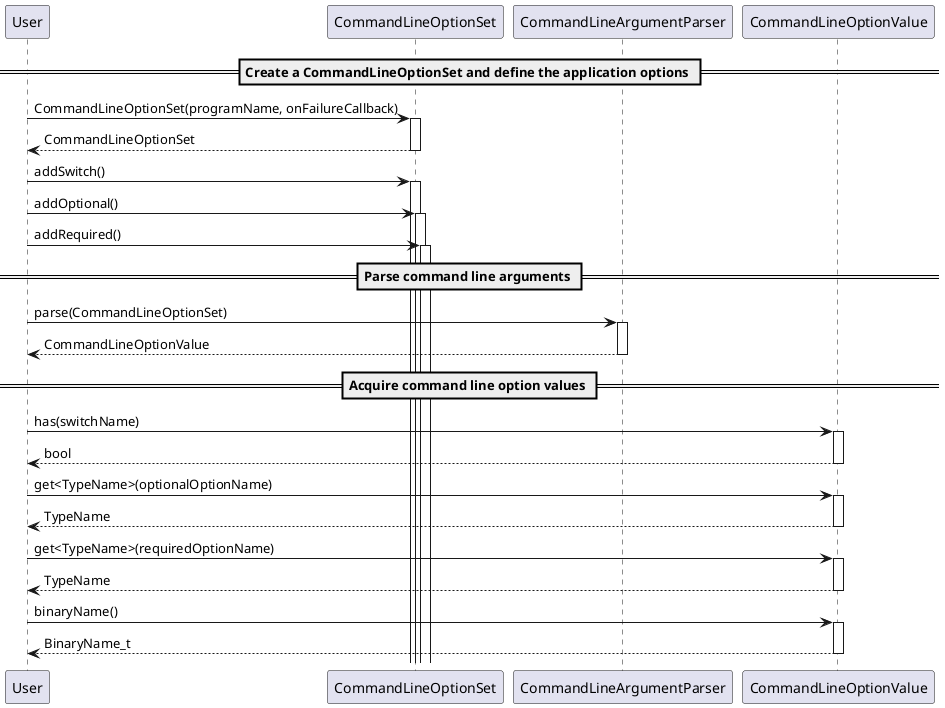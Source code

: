 @startuml

== Create a CommandLineOptionSet and define the application options ==

User -> CommandLineOptionSet ++ : CommandLineOptionSet(programName, onFailureCallback)
return CommandLineOptionSet

User -> CommandLineOptionSet ++ : addSwitch()

User -> CommandLineOptionSet ++ : addOptional()

User -> CommandLineOptionSet ++ : addRequired()

== Parse command line arguments ==

User -> CommandLineArgumentParser ++ : parse(CommandLineOptionSet)
return CommandLineOptionValue

== Acquire command line option values ==

User -> CommandLineOptionValue ++ : has(switchName)
return bool

User -> CommandLineOptionValue ++ : get<TypeName>(optionalOptionName)
return TypeName

User -> CommandLineOptionValue ++ : get<TypeName>(requiredOptionName)
return TypeName

User -> CommandLineOptionValue ++ : binaryName()
return BinaryName_t

@enduml
